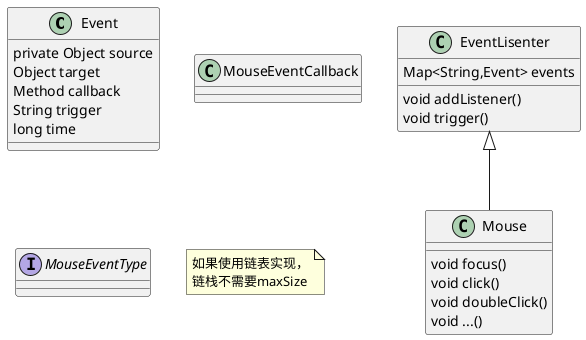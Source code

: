 @startuml

class Event
Event : private Object source
Event : Object target
Event : Method callback
Event : String trigger
Event : long time

class EventLisenter
EventLisenter : Map<String,Event> events
EventLisenter : void addListener()
EventLisenter : void trigger()

class Mouse
Mouse : void focus()
Mouse : void click()
Mouse : void doubleClick()
Mouse : void ...()

class MouseEventCallback

interface MouseEventType

EventLisenter <|-- Mouse

note as n1
如果使用链表实现，
链栈不需要maxSize
end note


@enduml